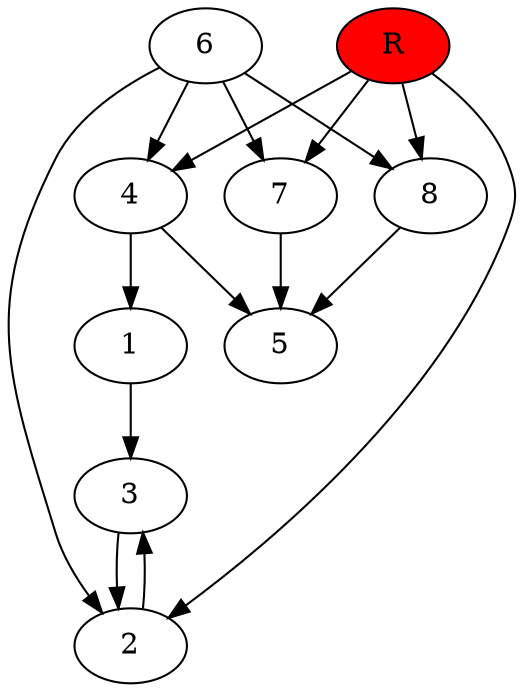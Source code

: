 digraph prb40295 {
	1
	2
	3
	4
	5
	6
	7
	8
	R [fillcolor="#ff0000" style=filled]
	1 -> 3
	2 -> 3
	3 -> 2
	4 -> 1
	4 -> 5
	6 -> 2
	6 -> 4
	6 -> 7
	6 -> 8
	7 -> 5
	8 -> 5
	R -> 2
	R -> 4
	R -> 7
	R -> 8
}
